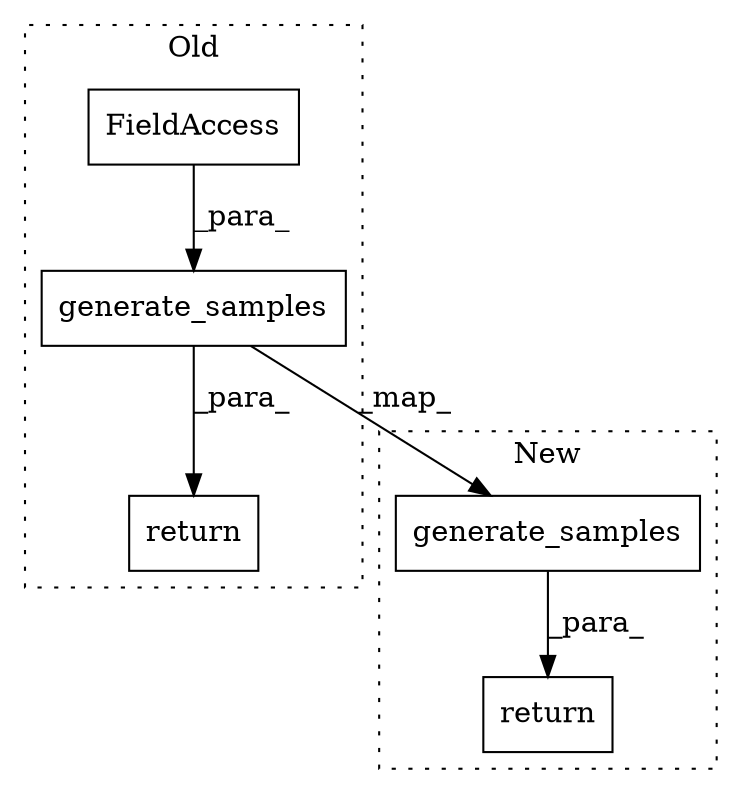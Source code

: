 digraph G {
subgraph cluster0 {
1 [label="generate_samples" a="32" s="20695,20756" l="17,1" shape="box"];
3 [label="return" a="41" s="20688" l="7" shape="box"];
5 [label="FieldAccess" a="22" s="20712" l="9" shape="box"];
label = "Old";
style="dotted";
}
subgraph cluster1 {
2 [label="generate_samples" a="32" s="20467,20613" l="17,1" shape="box"];
4 [label="return" a="41" s="20460" l="7" shape="box"];
label = "New";
style="dotted";
}
1 -> 2 [label="_map_"];
1 -> 3 [label="_para_"];
2 -> 4 [label="_para_"];
5 -> 1 [label="_para_"];
}